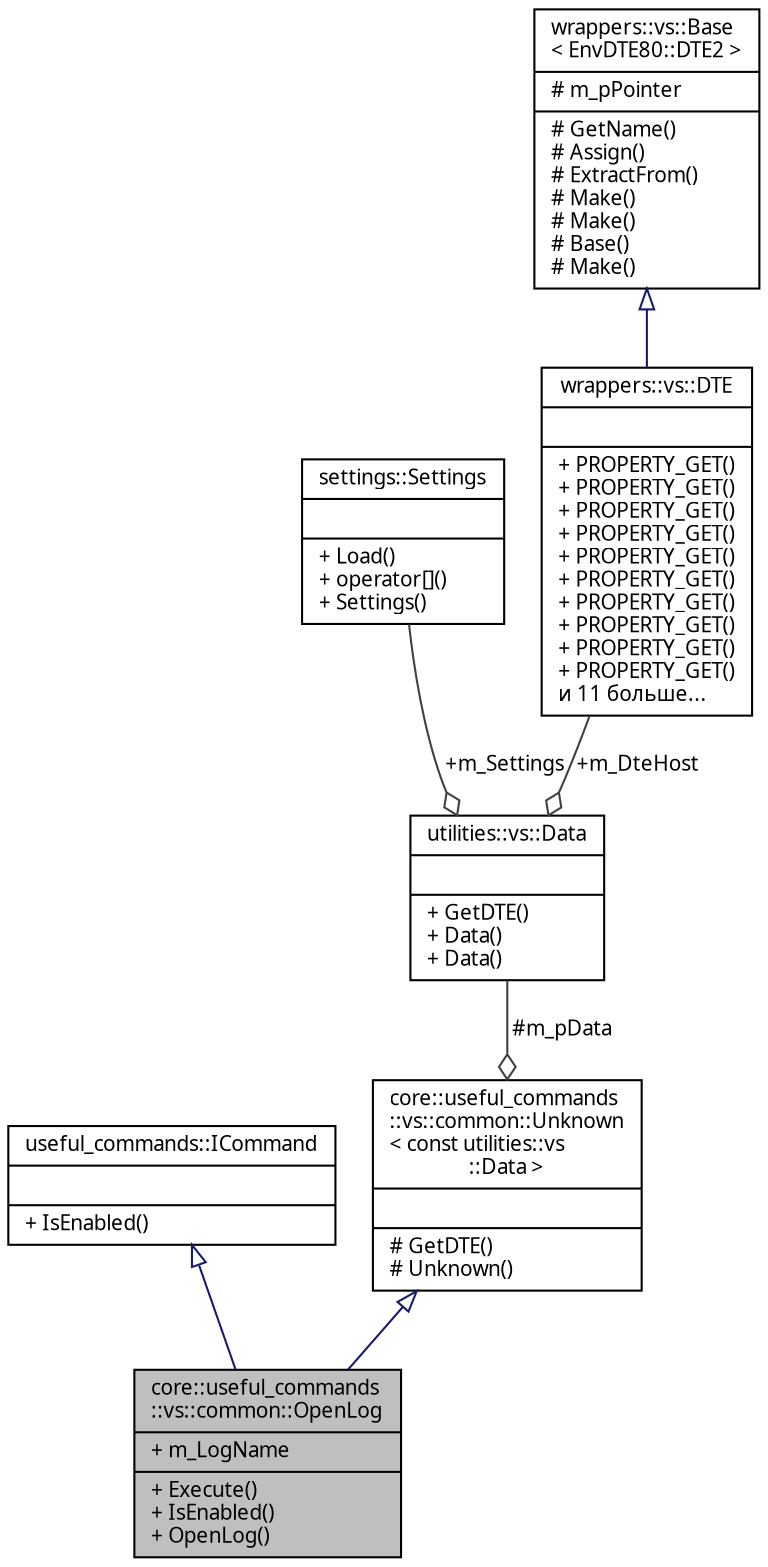 digraph "core::useful_commands::vs::common::OpenLog"
{
 // INTERACTIVE_SVG=YES
  edge [fontname="Verdana",fontsize="10",labelfontname="Verdana",labelfontsize="10"];
  node [fontname="Verdana",fontsize="10",shape=record];
  Node1 [label="{core::useful_commands\l::vs::common::OpenLog\n|+ m_LogName\l|+ Execute()\l+ IsEnabled()\l+ OpenLog()\l}",height=0.2,width=0.4,color="black", fillcolor="grey75", style="filled", fontcolor="black"];
  Node2 -> Node1 [dir="back",color="midnightblue",fontsize="10",style="solid",arrowtail="onormal",fontname="Verdana"];
  Node2 [label="{useful_commands::ICommand\n||+ IsEnabled()\l}",height=0.2,width=0.4,color="black", fillcolor="white", style="filled",URL="$classuseful__commands_1_1_i_command.html",tooltip="Класс входит в Проект UsefulCommands   Базовый класс всех команд раздела. "];
  Node3 -> Node1 [dir="back",color="midnightblue",fontsize="10",style="solid",arrowtail="onormal",fontname="Verdana"];
  Node3 [label="{core::useful_commands\l::vs::common::Unknown\l\< const utilities::vs\l::Data \>\n||# GetDTE()\l# Unknown()\l}",height=0.2,width=0.4,color="black", fillcolor="white", style="filled",URL="$classcore_1_1useful__commands_1_1vs_1_1common_1_1_unknown.html"];
  Node4 -> Node3 [color="grey25",fontsize="10",style="solid",label=" #m_pData" ,arrowhead="odiamond",fontname="Verdana"];
  Node4 [label="{utilities::vs::Data\n||+ GetDTE()\l+ Data()\l+ Data()\l}",height=0.2,width=0.4,color="black", fillcolor="white", style="filled",URL="$classutilities_1_1vs_1_1_data.html",tooltip="Класс входит в Раздел Utilities   Класс, содержащий данные, передаваемые командам надстройки..."];
  Node5 -> Node4 [color="grey25",fontsize="10",style="solid",label=" +m_Settings" ,arrowhead="odiamond",fontname="Verdana"];
  Node5 [label="{settings::Settings\n||+ Load()\l+ operator[]()\l+ Settings()\l}",height=0.2,width=0.4,color="black", fillcolor="white", style="filled",URL="$classsettings_1_1_settings.html",tooltip="Класс входит в Settings   Класс доступа к надстройкам системы. "];
  Node6 -> Node4 [color="grey25",fontsize="10",style="solid",label=" +m_DteHost" ,arrowhead="odiamond",fontname="Verdana"];
  Node6 [label="{wrappers::vs::DTE\n||+ PROPERTY_GET()\l+ PROPERTY_GET()\l+ PROPERTY_GET()\l+ PROPERTY_GET()\l+ PROPERTY_GET()\l+ PROPERTY_GET()\l+ PROPERTY_GET()\l+ PROPERTY_GET()\l+ PROPERTY_GET()\l+ PROPERTY_GET()\lи 11 больше...\l}",height=0.2,width=0.4,color="black", fillcolor="white", style="filled",URL="$classwrappers_1_1vs_1_1_d_t_e.html",tooltip="Класс входит в Проект Ide   Класс-обертка для EnvDTE80::DTE2. "];
  Node7 -> Node6 [dir="back",color="midnightblue",fontsize="10",style="solid",arrowtail="onormal",fontname="Verdana"];
  Node7 [label="{wrappers::vs::Base\l\< EnvDTE80::DTE2 \>\n|# m_pPointer\l|# GetName()\l# Assign()\l# ExtractFrom()\l# Make()\l# Make()\l# Base()\l# Make()\l}",height=0.2,width=0.4,color="black", fillcolor="white", style="filled",URL="$classwrappers_1_1vs_1_1_base.html"];
}
